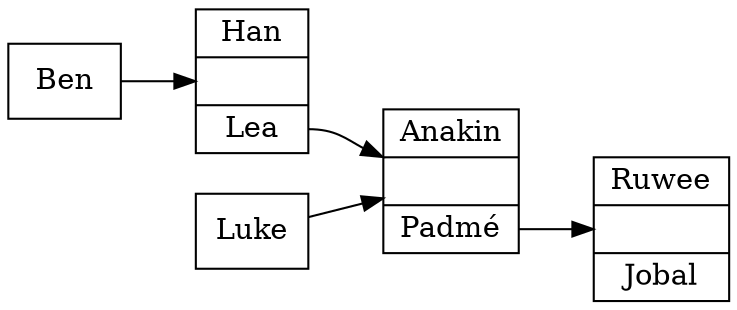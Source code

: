 digraph family {
node [shape=record];
rankdir=LR;

f1 [label="<h>Anakin|<u>|<w>Padm&#233;"];
f4 [label="<h>Ruwee|<u>|<w>Jobal"];
f8 [label="<h>Han|<u>|<w>Lea"];
i13 [label="<i>Luke"];
i14 [label="<i>Ben"];
f1:w -> f4:p;
i13:i -> f1:p;
f8:w -> f1:p;
i14:i -> f8:p;

}
